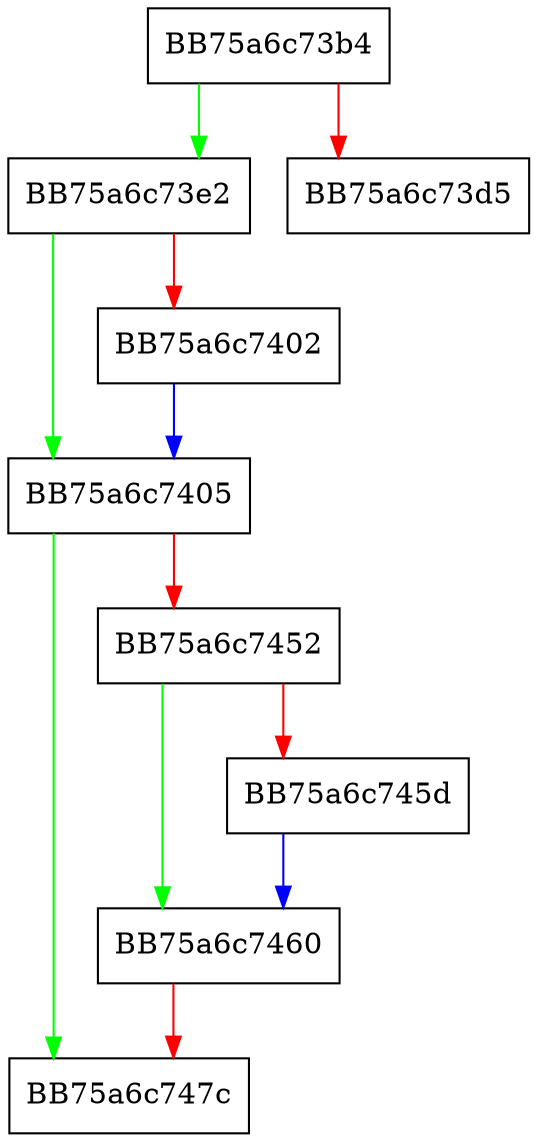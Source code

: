 digraph MapAsn1ValueToLua {
  node [shape="box"];
  graph [splines=ortho];
  BB75a6c73b4 -> BB75a6c73e2 [color="green"];
  BB75a6c73b4 -> BB75a6c73d5 [color="red"];
  BB75a6c73e2 -> BB75a6c7405 [color="green"];
  BB75a6c73e2 -> BB75a6c7402 [color="red"];
  BB75a6c7402 -> BB75a6c7405 [color="blue"];
  BB75a6c7405 -> BB75a6c747c [color="green"];
  BB75a6c7405 -> BB75a6c7452 [color="red"];
  BB75a6c7452 -> BB75a6c7460 [color="green"];
  BB75a6c7452 -> BB75a6c745d [color="red"];
  BB75a6c745d -> BB75a6c7460 [color="blue"];
  BB75a6c7460 -> BB75a6c747c [color="red"];
}